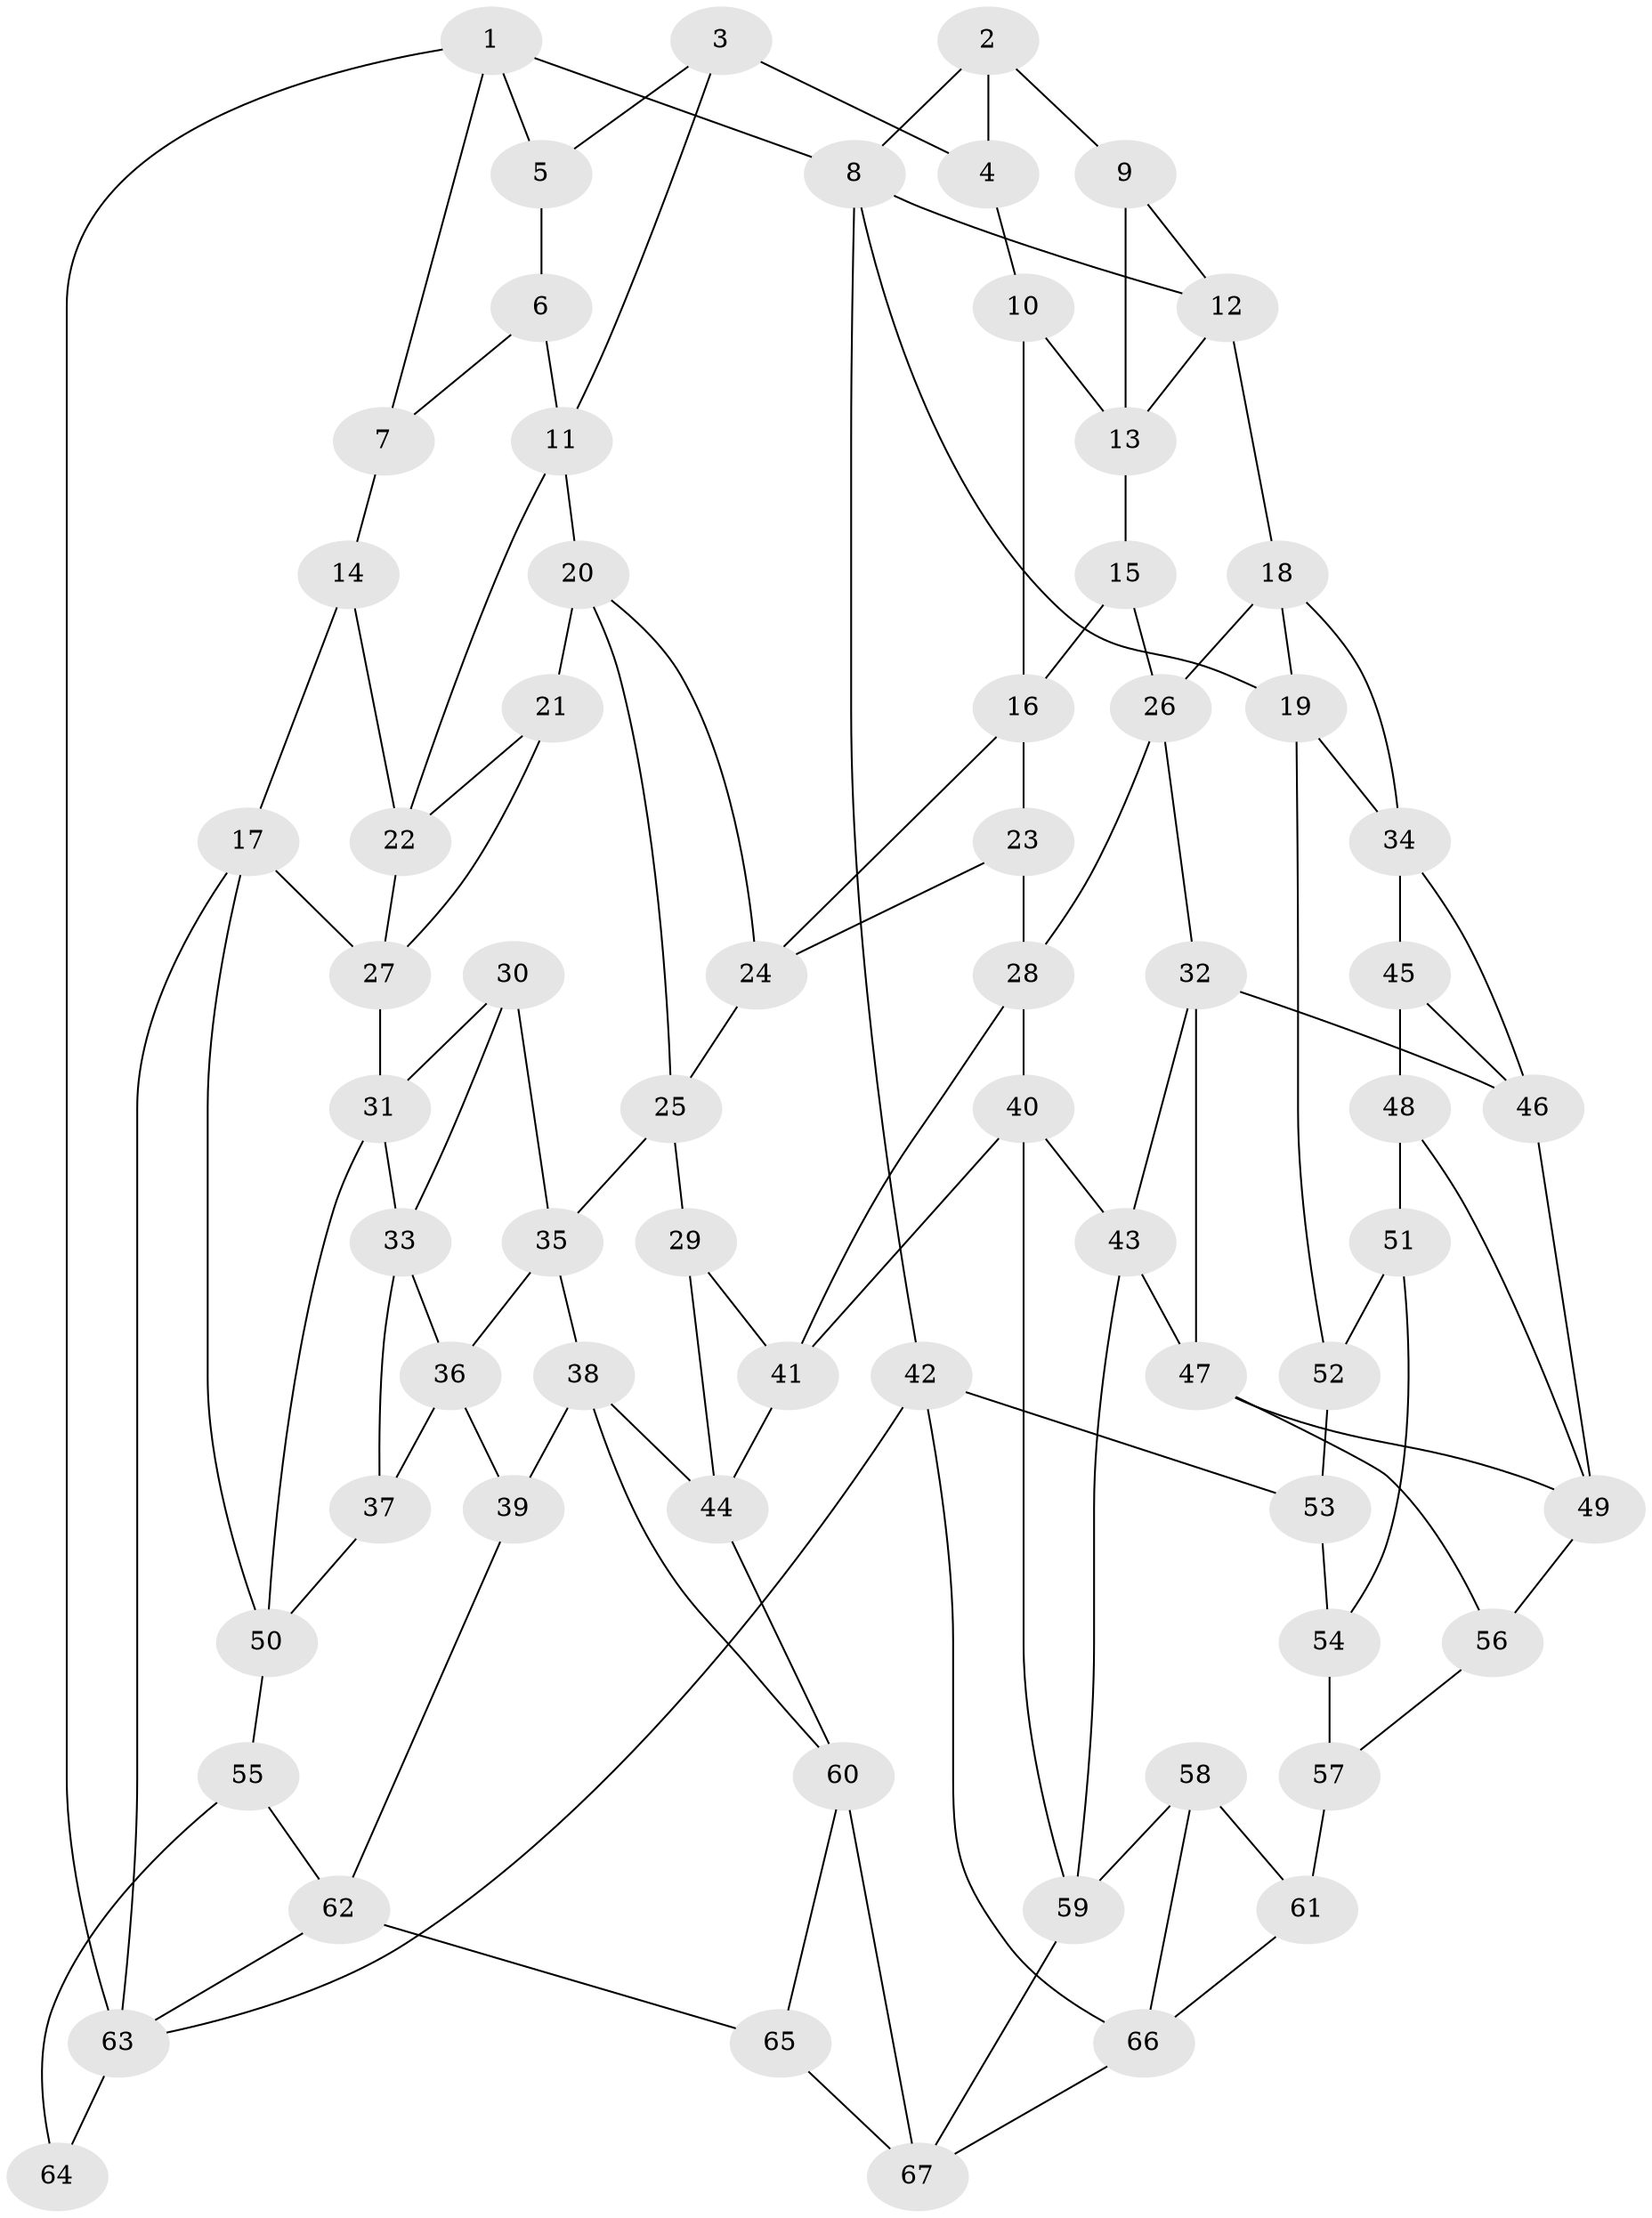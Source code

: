 // original degree distribution, {3: 0.014925373134328358, 5: 0.5373134328358209, 6: 0.21641791044776118, 4: 0.23134328358208955}
// Generated by graph-tools (version 1.1) at 2025/03/03/09/25 03:03:20]
// undirected, 67 vertices, 120 edges
graph export_dot {
graph [start="1"]
  node [color=gray90,style=filled];
  1;
  2;
  3;
  4;
  5;
  6;
  7;
  8;
  9;
  10;
  11;
  12;
  13;
  14;
  15;
  16;
  17;
  18;
  19;
  20;
  21;
  22;
  23;
  24;
  25;
  26;
  27;
  28;
  29;
  30;
  31;
  32;
  33;
  34;
  35;
  36;
  37;
  38;
  39;
  40;
  41;
  42;
  43;
  44;
  45;
  46;
  47;
  48;
  49;
  50;
  51;
  52;
  53;
  54;
  55;
  56;
  57;
  58;
  59;
  60;
  61;
  62;
  63;
  64;
  65;
  66;
  67;
  1 -- 5 [weight=1.0];
  1 -- 7 [weight=1.0];
  1 -- 8 [weight=1.0];
  1 -- 63 [weight=1.0];
  2 -- 4 [weight=1.0];
  2 -- 8 [weight=1.0];
  2 -- 9 [weight=1.0];
  3 -- 4 [weight=2.0];
  3 -- 5 [weight=1.0];
  3 -- 11 [weight=1.0];
  4 -- 10 [weight=1.0];
  5 -- 6 [weight=2.0];
  6 -- 7 [weight=1.0];
  6 -- 11 [weight=1.0];
  7 -- 14 [weight=2.0];
  8 -- 12 [weight=1.0];
  8 -- 19 [weight=1.0];
  8 -- 42 [weight=1.0];
  9 -- 12 [weight=1.0];
  9 -- 13 [weight=1.0];
  10 -- 13 [weight=1.0];
  10 -- 16 [weight=1.0];
  11 -- 20 [weight=1.0];
  11 -- 22 [weight=1.0];
  12 -- 13 [weight=1.0];
  12 -- 18 [weight=1.0];
  13 -- 15 [weight=1.0];
  14 -- 17 [weight=1.0];
  14 -- 22 [weight=1.0];
  15 -- 16 [weight=1.0];
  15 -- 26 [weight=1.0];
  16 -- 23 [weight=1.0];
  16 -- 24 [weight=1.0];
  17 -- 27 [weight=1.0];
  17 -- 50 [weight=1.0];
  17 -- 63 [weight=1.0];
  18 -- 19 [weight=1.0];
  18 -- 26 [weight=1.0];
  18 -- 34 [weight=1.0];
  19 -- 34 [weight=1.0];
  19 -- 52 [weight=1.0];
  20 -- 21 [weight=1.0];
  20 -- 24 [weight=1.0];
  20 -- 25 [weight=1.0];
  21 -- 22 [weight=1.0];
  21 -- 27 [weight=1.0];
  22 -- 27 [weight=1.0];
  23 -- 24 [weight=1.0];
  23 -- 28 [weight=1.0];
  24 -- 25 [weight=1.0];
  25 -- 29 [weight=1.0];
  25 -- 35 [weight=1.0];
  26 -- 28 [weight=1.0];
  26 -- 32 [weight=1.0];
  27 -- 31 [weight=1.0];
  28 -- 40 [weight=1.0];
  28 -- 41 [weight=1.0];
  29 -- 41 [weight=1.0];
  29 -- 44 [weight=1.0];
  30 -- 31 [weight=1.0];
  30 -- 33 [weight=1.0];
  30 -- 35 [weight=1.0];
  31 -- 33 [weight=1.0];
  31 -- 50 [weight=1.0];
  32 -- 43 [weight=1.0];
  32 -- 46 [weight=1.0];
  32 -- 47 [weight=1.0];
  33 -- 36 [weight=1.0];
  33 -- 37 [weight=1.0];
  34 -- 45 [weight=1.0];
  34 -- 46 [weight=1.0];
  35 -- 36 [weight=1.0];
  35 -- 38 [weight=1.0];
  36 -- 37 [weight=1.0];
  36 -- 39 [weight=1.0];
  37 -- 50 [weight=1.0];
  38 -- 39 [weight=1.0];
  38 -- 44 [weight=1.0];
  38 -- 60 [weight=1.0];
  39 -- 62 [weight=1.0];
  40 -- 41 [weight=1.0];
  40 -- 43 [weight=1.0];
  40 -- 59 [weight=1.0];
  41 -- 44 [weight=1.0];
  42 -- 53 [weight=1.0];
  42 -- 63 [weight=1.0];
  42 -- 66 [weight=1.0];
  43 -- 47 [weight=1.0];
  43 -- 59 [weight=1.0];
  44 -- 60 [weight=1.0];
  45 -- 46 [weight=1.0];
  45 -- 48 [weight=1.0];
  46 -- 49 [weight=1.0];
  47 -- 49 [weight=1.0];
  47 -- 56 [weight=1.0];
  48 -- 49 [weight=1.0];
  48 -- 51 [weight=2.0];
  49 -- 56 [weight=1.0];
  50 -- 55 [weight=1.0];
  51 -- 52 [weight=1.0];
  51 -- 54 [weight=1.0];
  52 -- 53 [weight=2.0];
  53 -- 54 [weight=1.0];
  54 -- 57 [weight=1.0];
  55 -- 62 [weight=1.0];
  55 -- 64 [weight=2.0];
  56 -- 57 [weight=1.0];
  57 -- 61 [weight=2.0];
  58 -- 59 [weight=1.0];
  58 -- 61 [weight=1.0];
  58 -- 66 [weight=1.0];
  59 -- 67 [weight=1.0];
  60 -- 65 [weight=1.0];
  60 -- 67 [weight=1.0];
  61 -- 66 [weight=1.0];
  62 -- 63 [weight=1.0];
  62 -- 65 [weight=1.0];
  63 -- 64 [weight=2.0];
  65 -- 67 [weight=1.0];
  66 -- 67 [weight=1.0];
}
